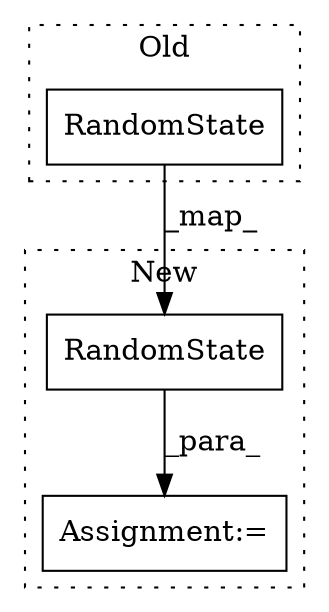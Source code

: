 digraph G {
subgraph cluster0 {
1 [label="RandomState" a="32" s="11446,11470" l="12,1" shape="box"];
label = "Old";
style="dotted";
}
subgraph cluster1 {
2 [label="RandomState" a="32" s="11449,11473" l="12,1" shape="box"];
3 [label="Assignment:=" a="7" s="11435" l="1" shape="box"];
label = "New";
style="dotted";
}
1 -> 2 [label="_map_"];
2 -> 3 [label="_para_"];
}